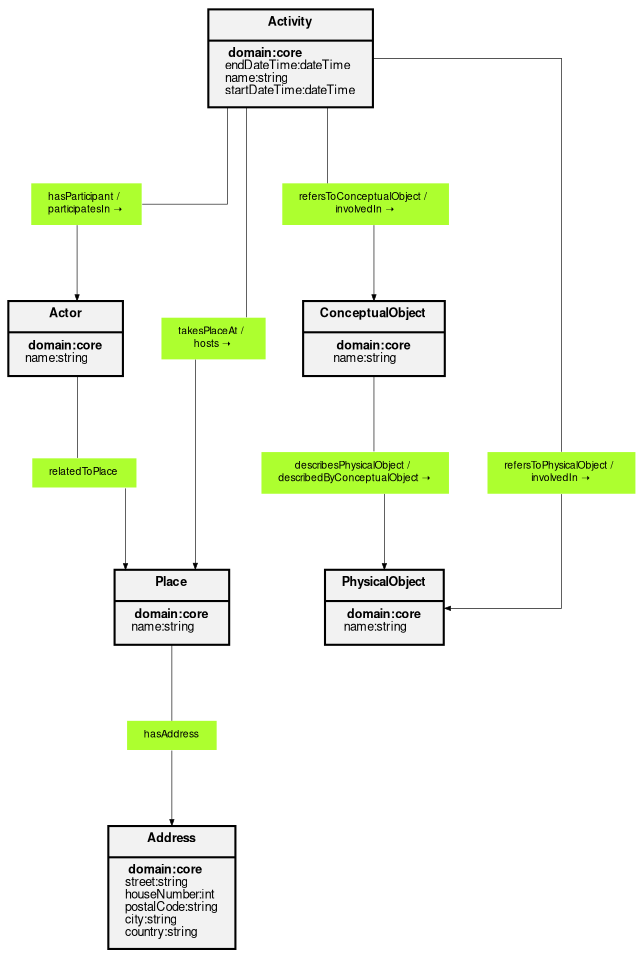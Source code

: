 digraph "domain ontology" {
	graph [fontname="Helvetica,Arial,sans-serif" fontsize=10 splines=ortho]
	node [fillcolor=gray95 fontname="Helvetica,Arial,sans-serif" fontsize=6 shape=record]
	edge [arrowsize=0.3 fontname="Helvetica,Arial,sans-serif" fontsize=5 penwidth=0.3]
	Activity [label=<{<b>Activity</b> | <b> domain:core</b> <br align="left"/>endDateTime:dateTime<br align="left"/>name:string<br align="left"/>startDateTime:dateTime<br align="left"/>}> style=filled]
	Actor [label=<{<b>Actor</b> | <b> domain:core</b> <br align="left"/>name:string<br align="left"/>}> style=filled]
	Address [label=<{<b>Address</b> | <b> domain:core</b> <br align="left"/>street:string<br align="left"/>houseNumber:int<br align="left"/>postalCode:string<br align="left"/>city:string<br align="left"/>country:string<br align="left"/>}> style=filled]
	ConceptualObject [label=<{<b>ConceptualObject</b> | <b> domain:core</b> <br align="left"/>name:string<br align="left"/>}> style=filled]
	PhysicalObject [label=<{<b>PhysicalObject</b> | <b> domain:core</b> <br align="left"/>name:string<br align="left"/>}> style=filled]
	Place [label=<{<b>Place</b> | <b> domain:core</b> <br align="left"/>name:string<br align="left"/>}> style=filled]
	hasAddress [label=hasAddress fillcolor=greenyellow fontsize=5 height=0 shape=plaintext style=filled width=0]
	describesPhysicalObject [label="describesPhysicalObject / 
describedByConceptualObject ➝" fillcolor=greenyellow fontsize=5 height=0 shape=plaintext style=filled width=0]
	hasParticipant [label="hasParticipant / 
participatesIn ➝" fillcolor=greenyellow fontsize=5 height=0 shape=plaintext style=filled width=0]
	refersToConceptualObject [label="refersToConceptualObject / 
involvedIn ➝" fillcolor=greenyellow fontsize=5 height=0 shape=plaintext style=filled width=0]
	refersToPhysicalObject [label="refersToPhysicalObject / 
involvedIn ➝" fillcolor=greenyellow fontsize=5 height=0 shape=plaintext style=filled width=0]
	relatedToPlace [label=relatedToPlace fillcolor=greenyellow fontsize=5 height=0 shape=plaintext style=filled width=0]
	takesPlaceAt [label="takesPlaceAt / 
hosts ➝" fillcolor=greenyellow fontsize=5 height=0 shape=plaintext style=filled width=0]
	Place -> hasAddress [arrowhead=none]
	hasAddress -> Address
	ConceptualObject -> describesPhysicalObject [arrowhead=none]
	describesPhysicalObject -> PhysicalObject
	Activity -> hasParticipant [arrowhead=none]
	hasParticipant -> Actor
	Activity -> refersToConceptualObject [arrowhead=none]
	refersToConceptualObject -> ConceptualObject
	Activity -> refersToPhysicalObject [arrowhead=none]
	refersToPhysicalObject -> PhysicalObject
	Actor -> relatedToPlace [arrowhead=none]
	relatedToPlace -> Place
	Activity -> takesPlaceAt [arrowhead=none]
	takesPlaceAt -> Place
}
